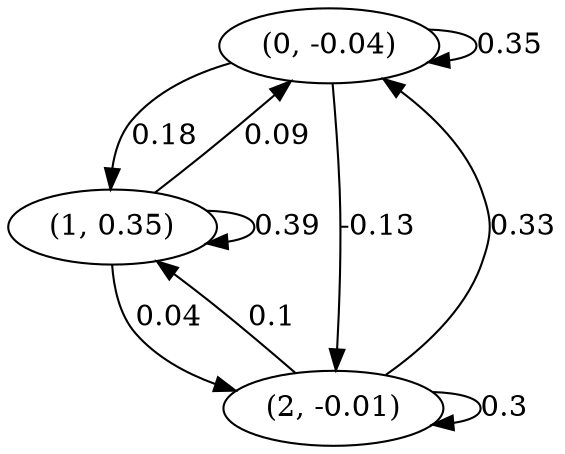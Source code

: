 digraph {
    0 [ label = "(0, -0.04)" ]
    1 [ label = "(1, 0.35)" ]
    2 [ label = "(2, -0.01)" ]
    0 -> 0 [ label = "0.35" ]
    1 -> 1 [ label = "0.39" ]
    2 -> 2 [ label = "0.3" ]
    1 -> 0 [ label = "0.09" ]
    2 -> 0 [ label = "0.33" ]
    0 -> 1 [ label = "0.18" ]
    2 -> 1 [ label = "0.1" ]
    0 -> 2 [ label = "-0.13" ]
    1 -> 2 [ label = "0.04" ]
}

